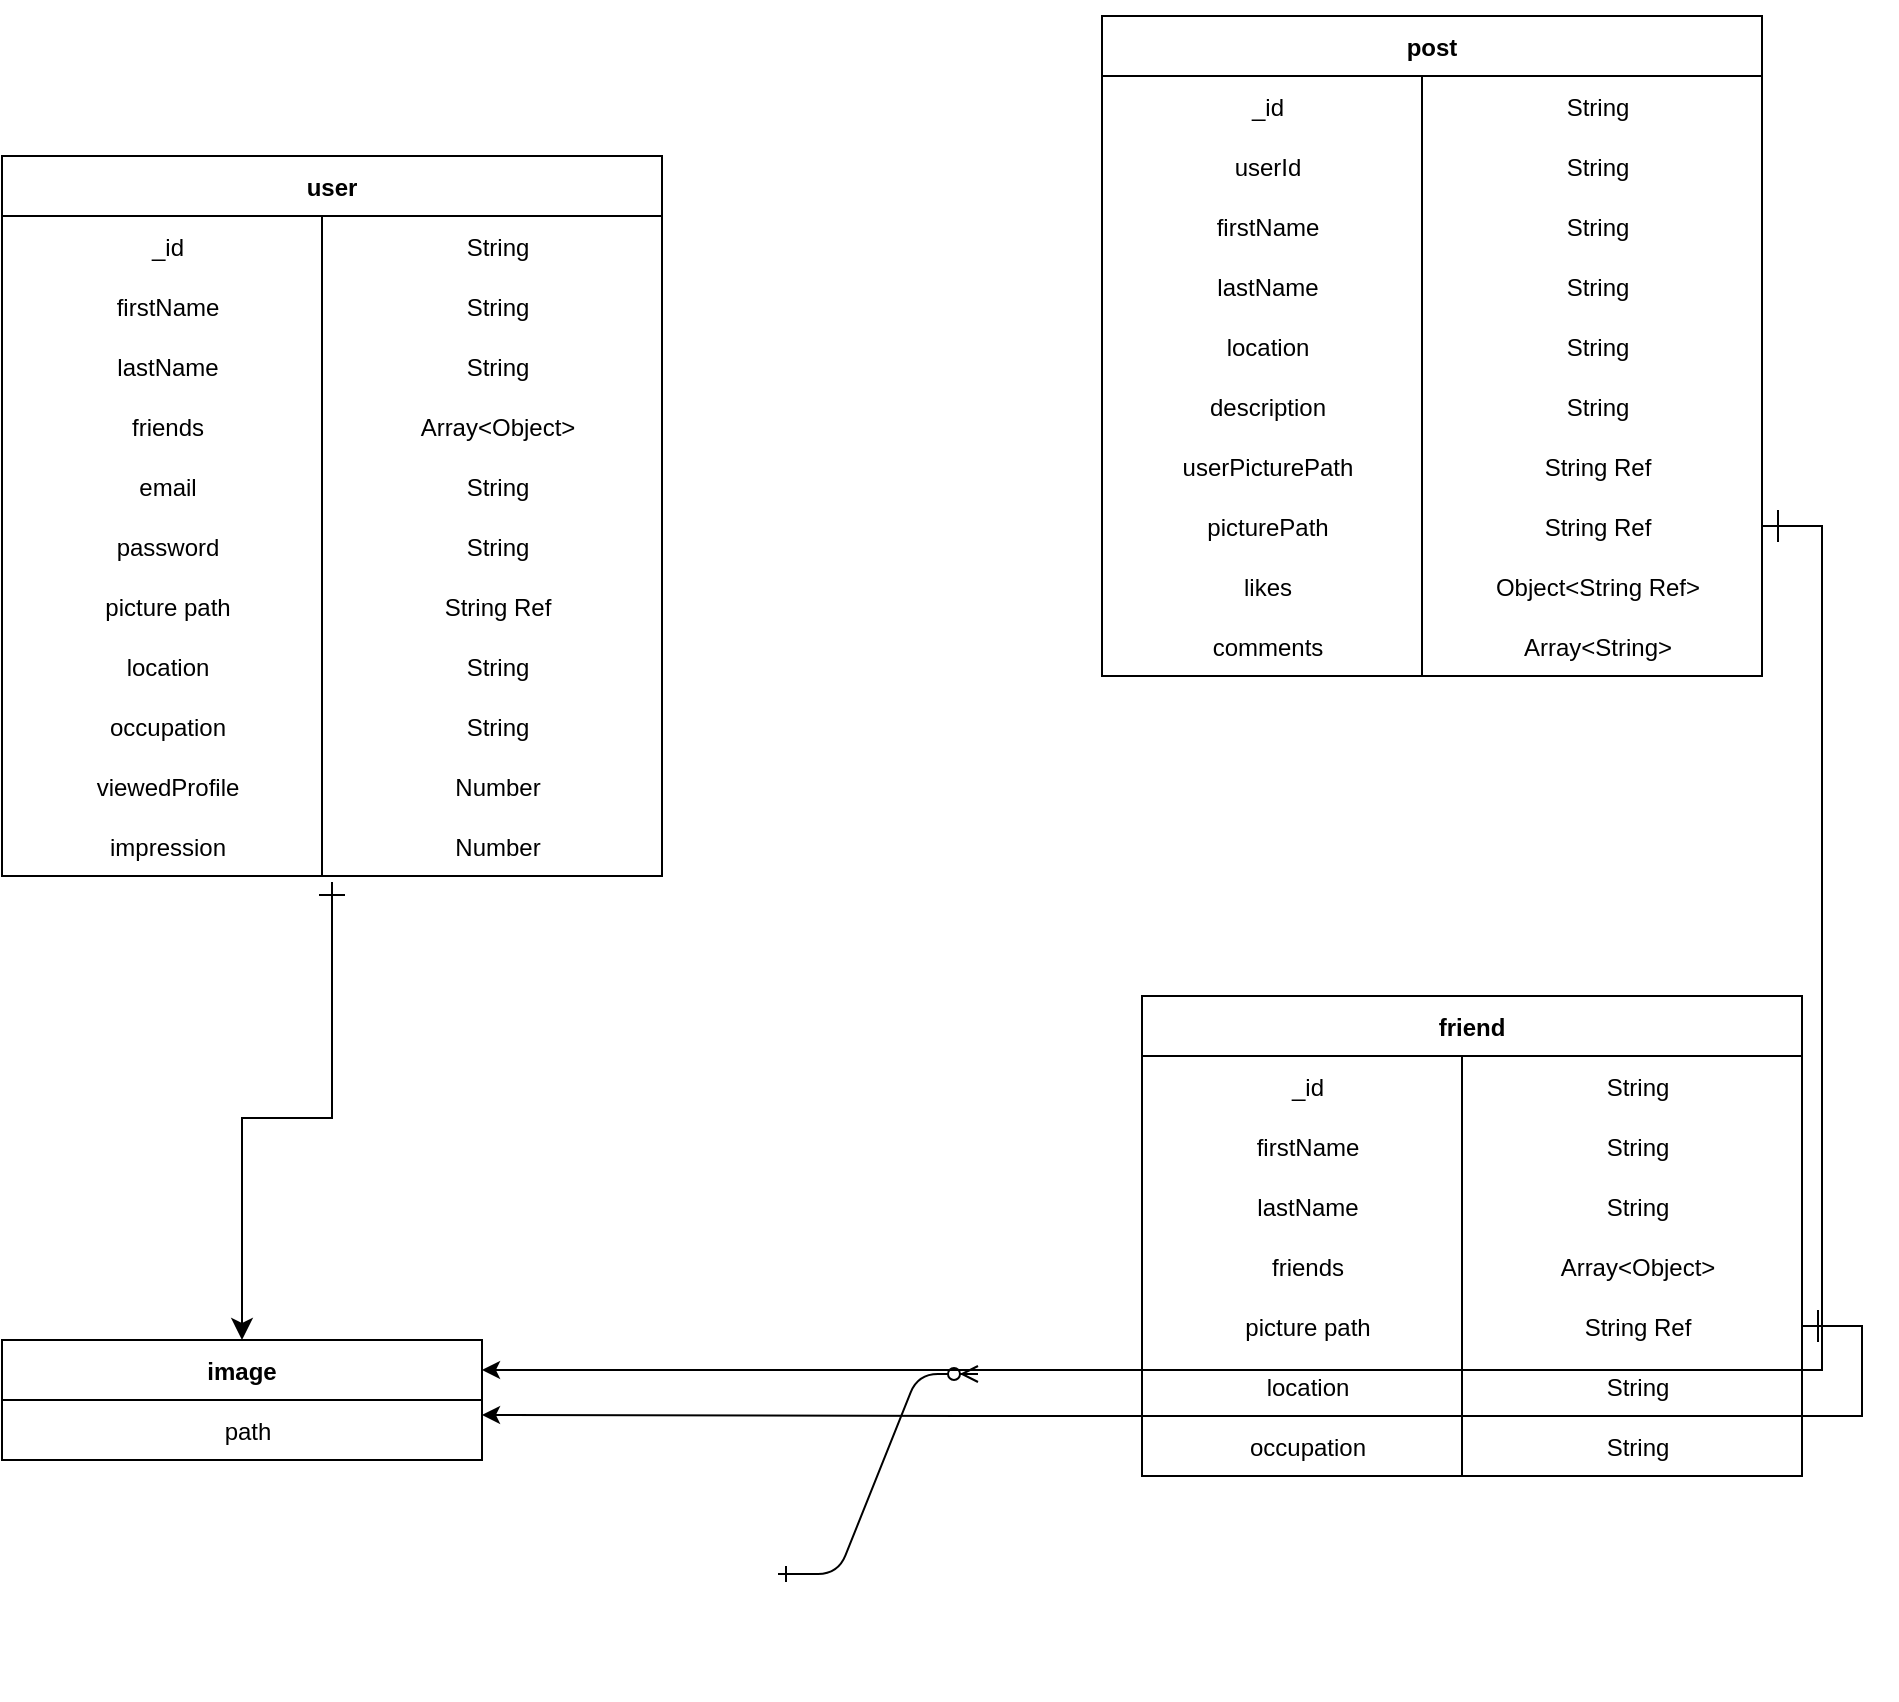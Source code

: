 <mxfile version="21.5.0" type="device">
  <diagram id="R2lEEEUBdFMjLlhIrx00" name="Page-1">
    <mxGraphModel dx="1534" dy="1101" grid="1" gridSize="10" guides="1" tooltips="1" connect="1" arrows="1" fold="1" page="0" pageScale="1" pageWidth="850" pageHeight="1100" background="none" math="0" shadow="0" extFonts="Permanent Marker^https://fonts.googleapis.com/css?family=Permanent+Marker">
      <root>
        <mxCell id="0" />
        <mxCell id="1" parent="0" />
        <mxCell id="C-vyLk0tnHw3VtMMgP7b-1" value="" style="edgeStyle=entityRelationEdgeStyle;endArrow=ERzeroToMany;startArrow=ERone;endFill=1;startFill=0;" parent="1" source="C-vyLk0tnHw3VtMMgP7b-24" target="C-vyLk0tnHw3VtMMgP7b-6" edge="1">
          <mxGeometry width="100" height="100" relative="1" as="geometry">
            <mxPoint x="328" y="717" as="sourcePoint" />
            <mxPoint x="428" y="617" as="targetPoint" />
          </mxGeometry>
        </mxCell>
        <mxCell id="CpchMTWLAoyMW8xEYvu7-24" value="" style="group" vertex="1" connectable="0" parent="1">
          <mxGeometry x="-20" width="330" height="360" as="geometry" />
        </mxCell>
        <mxCell id="C-vyLk0tnHw3VtMMgP7b-23" value="user" style="shape=table;startSize=30;container=1;collapsible=1;childLayout=tableLayout;fixedRows=1;rowLines=0;fontStyle=1;align=center;resizeLast=1;movable=1;resizable=1;rotatable=1;deletable=1;editable=1;locked=0;connectable=1;" parent="CpchMTWLAoyMW8xEYvu7-24" vertex="1">
          <mxGeometry x="-40" y="8" width="330" height="360" as="geometry">
            <mxRectangle x="108" y="130" width="70" height="30" as="alternateBounds" />
          </mxGeometry>
        </mxCell>
        <mxCell id="CpchMTWLAoyMW8xEYvu7-28" style="shape=partialRectangle;collapsible=0;dropTarget=0;pointerEvents=0;fillColor=none;points=[[0,0.5],[1,0.5]];portConstraint=eastwest;top=0;left=0;right=0;bottom=0;movable=1;resizable=1;rotatable=1;deletable=1;editable=1;locked=0;connectable=1;" vertex="1" parent="C-vyLk0tnHw3VtMMgP7b-23">
          <mxGeometry y="30" width="330" height="30" as="geometry" />
        </mxCell>
        <mxCell id="CpchMTWLAoyMW8xEYvu7-30" value="_id" style="shape=partialRectangle;overflow=hidden;connectable=1;fillColor=none;top=0;left=0;bottom=0;right=0;align=center;spacingLeft=6;movable=1;resizable=1;rotatable=1;deletable=1;editable=1;locked=0;" vertex="1" parent="CpchMTWLAoyMW8xEYvu7-28">
          <mxGeometry width="160" height="30" as="geometry">
            <mxRectangle width="160" height="30" as="alternateBounds" />
          </mxGeometry>
        </mxCell>
        <mxCell id="CpchMTWLAoyMW8xEYvu7-41" value="String" style="shape=partialRectangle;overflow=hidden;connectable=1;fillColor=none;top=0;left=0;bottom=0;right=0;align=center;spacingLeft=6;movable=1;resizable=1;rotatable=1;deletable=1;editable=1;locked=0;" vertex="1" parent="CpchMTWLAoyMW8xEYvu7-28">
          <mxGeometry x="160" width="170" height="30" as="geometry">
            <mxRectangle width="170" height="30" as="alternateBounds" />
          </mxGeometry>
        </mxCell>
        <mxCell id="CpchMTWLAoyMW8xEYvu7-44" style="shape=partialRectangle;collapsible=0;dropTarget=0;pointerEvents=0;fillColor=none;points=[[0,0.5],[1,0.5]];portConstraint=eastwest;top=0;left=0;right=0;bottom=0;movable=1;resizable=1;rotatable=1;deletable=1;editable=1;locked=0;connectable=1;" vertex="1" parent="C-vyLk0tnHw3VtMMgP7b-23">
          <mxGeometry y="60" width="330" height="30" as="geometry" />
        </mxCell>
        <mxCell id="CpchMTWLAoyMW8xEYvu7-45" value="firstName" style="shape=partialRectangle;overflow=hidden;connectable=1;fillColor=none;top=0;left=0;bottom=0;right=0;align=center;spacingLeft=6;movable=1;resizable=1;rotatable=1;deletable=1;editable=1;locked=0;" vertex="1" parent="CpchMTWLAoyMW8xEYvu7-44">
          <mxGeometry width="160" height="30" as="geometry">
            <mxRectangle width="160" height="30" as="alternateBounds" />
          </mxGeometry>
        </mxCell>
        <mxCell id="CpchMTWLAoyMW8xEYvu7-46" value="String" style="shape=partialRectangle;overflow=hidden;connectable=1;fillColor=none;top=0;left=0;bottom=0;right=0;align=center;spacingLeft=6;movable=1;resizable=1;rotatable=1;deletable=1;editable=1;locked=0;" vertex="1" parent="CpchMTWLAoyMW8xEYvu7-44">
          <mxGeometry x="160" width="170" height="30" as="geometry">
            <mxRectangle width="170" height="30" as="alternateBounds" />
          </mxGeometry>
        </mxCell>
        <mxCell id="CpchMTWLAoyMW8xEYvu7-47" style="shape=partialRectangle;collapsible=0;dropTarget=0;pointerEvents=0;fillColor=none;points=[[0,0.5],[1,0.5]];portConstraint=eastwest;top=0;left=0;right=0;bottom=0;movable=1;resizable=1;rotatable=1;deletable=1;editable=1;locked=0;connectable=1;" vertex="1" parent="C-vyLk0tnHw3VtMMgP7b-23">
          <mxGeometry y="90" width="330" height="30" as="geometry" />
        </mxCell>
        <mxCell id="CpchMTWLAoyMW8xEYvu7-48" value="lastName" style="shape=partialRectangle;overflow=hidden;connectable=1;fillColor=none;top=0;left=0;bottom=0;right=0;align=center;spacingLeft=6;movable=1;resizable=1;rotatable=1;deletable=1;editable=1;locked=0;" vertex="1" parent="CpchMTWLAoyMW8xEYvu7-47">
          <mxGeometry width="160" height="30" as="geometry">
            <mxRectangle width="160" height="30" as="alternateBounds" />
          </mxGeometry>
        </mxCell>
        <mxCell id="CpchMTWLAoyMW8xEYvu7-49" value="String" style="shape=partialRectangle;overflow=hidden;connectable=1;fillColor=none;top=0;left=0;bottom=0;right=0;align=center;spacingLeft=6;movable=1;resizable=1;rotatable=1;deletable=1;editable=1;locked=0;" vertex="1" parent="CpchMTWLAoyMW8xEYvu7-47">
          <mxGeometry x="160" width="170" height="30" as="geometry">
            <mxRectangle width="170" height="30" as="alternateBounds" />
          </mxGeometry>
        </mxCell>
        <mxCell id="CpchMTWLAoyMW8xEYvu7-50" style="shape=partialRectangle;collapsible=0;dropTarget=0;pointerEvents=0;fillColor=none;points=[[0,0.5],[1,0.5]];portConstraint=eastwest;top=0;left=0;right=0;bottom=0;movable=1;resizable=1;rotatable=1;deletable=1;editable=1;locked=0;connectable=1;" vertex="1" parent="C-vyLk0tnHw3VtMMgP7b-23">
          <mxGeometry y="120" width="330" height="30" as="geometry" />
        </mxCell>
        <mxCell id="CpchMTWLAoyMW8xEYvu7-51" value="friends" style="shape=partialRectangle;overflow=hidden;connectable=1;fillColor=none;top=0;left=0;bottom=0;right=0;align=center;spacingLeft=6;movable=1;resizable=1;rotatable=1;deletable=1;editable=1;locked=0;" vertex="1" parent="CpchMTWLAoyMW8xEYvu7-50">
          <mxGeometry width="160" height="30" as="geometry">
            <mxRectangle width="160" height="30" as="alternateBounds" />
          </mxGeometry>
        </mxCell>
        <mxCell id="CpchMTWLAoyMW8xEYvu7-52" value="Array&lt;Object&gt;" style="shape=partialRectangle;overflow=hidden;connectable=1;fillColor=none;top=0;left=0;bottom=0;right=0;align=center;spacingLeft=6;movable=1;resizable=1;rotatable=1;deletable=1;editable=1;locked=0;" vertex="1" parent="CpchMTWLAoyMW8xEYvu7-50">
          <mxGeometry x="160" width="170" height="30" as="geometry">
            <mxRectangle width="170" height="30" as="alternateBounds" />
          </mxGeometry>
        </mxCell>
        <mxCell id="CpchMTWLAoyMW8xEYvu7-58" style="shape=partialRectangle;collapsible=0;dropTarget=0;pointerEvents=0;fillColor=none;points=[[0,0.5],[1,0.5]];portConstraint=eastwest;top=0;left=0;right=0;bottom=0;movable=1;resizable=1;rotatable=1;deletable=1;editable=1;locked=0;connectable=1;" vertex="1" parent="C-vyLk0tnHw3VtMMgP7b-23">
          <mxGeometry y="150" width="330" height="30" as="geometry" />
        </mxCell>
        <mxCell id="CpchMTWLAoyMW8xEYvu7-59" value="email" style="shape=partialRectangle;overflow=hidden;connectable=1;fillColor=none;top=0;left=0;bottom=0;right=0;align=center;spacingLeft=6;movable=1;resizable=1;rotatable=1;deletable=1;editable=1;locked=0;" vertex="1" parent="CpchMTWLAoyMW8xEYvu7-58">
          <mxGeometry width="160" height="30" as="geometry">
            <mxRectangle width="160" height="30" as="alternateBounds" />
          </mxGeometry>
        </mxCell>
        <mxCell id="CpchMTWLAoyMW8xEYvu7-60" value="String" style="shape=partialRectangle;overflow=hidden;connectable=1;fillColor=none;top=0;left=0;bottom=0;right=0;align=center;spacingLeft=6;movable=1;resizable=1;rotatable=1;deletable=1;editable=1;locked=0;" vertex="1" parent="CpchMTWLAoyMW8xEYvu7-58">
          <mxGeometry x="160" width="170" height="30" as="geometry">
            <mxRectangle width="170" height="30" as="alternateBounds" />
          </mxGeometry>
        </mxCell>
        <mxCell id="CpchMTWLAoyMW8xEYvu7-61" style="shape=partialRectangle;collapsible=0;dropTarget=0;pointerEvents=0;fillColor=none;points=[[0,0.5],[1,0.5]];portConstraint=eastwest;top=0;left=0;right=0;bottom=0;movable=1;resizable=1;rotatable=1;deletable=1;editable=1;locked=0;connectable=1;" vertex="1" parent="C-vyLk0tnHw3VtMMgP7b-23">
          <mxGeometry y="180" width="330" height="30" as="geometry" />
        </mxCell>
        <mxCell id="CpchMTWLAoyMW8xEYvu7-62" value="password" style="shape=partialRectangle;overflow=hidden;connectable=1;fillColor=none;top=0;left=0;bottom=0;right=0;align=center;spacingLeft=6;movable=1;resizable=1;rotatable=1;deletable=1;editable=1;locked=0;" vertex="1" parent="CpchMTWLAoyMW8xEYvu7-61">
          <mxGeometry width="160" height="30" as="geometry">
            <mxRectangle width="160" height="30" as="alternateBounds" />
          </mxGeometry>
        </mxCell>
        <mxCell id="CpchMTWLAoyMW8xEYvu7-63" value="String" style="shape=partialRectangle;overflow=hidden;connectable=1;fillColor=none;top=0;left=0;bottom=0;right=0;align=center;spacingLeft=6;movable=1;resizable=1;rotatable=1;deletable=1;editable=1;locked=0;" vertex="1" parent="CpchMTWLAoyMW8xEYvu7-61">
          <mxGeometry x="160" width="170" height="30" as="geometry">
            <mxRectangle width="170" height="30" as="alternateBounds" />
          </mxGeometry>
        </mxCell>
        <mxCell id="CpchMTWLAoyMW8xEYvu7-64" style="shape=partialRectangle;collapsible=0;dropTarget=0;pointerEvents=0;fillColor=none;points=[[0,0.5],[1,0.5]];portConstraint=eastwest;top=0;left=0;right=0;bottom=0;movable=1;resizable=1;rotatable=1;deletable=1;editable=1;locked=0;connectable=1;" vertex="1" parent="C-vyLk0tnHw3VtMMgP7b-23">
          <mxGeometry y="210" width="330" height="30" as="geometry" />
        </mxCell>
        <mxCell id="CpchMTWLAoyMW8xEYvu7-65" value="picture path" style="shape=partialRectangle;overflow=hidden;connectable=1;fillColor=none;top=0;left=0;bottom=0;right=0;align=center;spacingLeft=6;movable=1;resizable=1;rotatable=1;deletable=1;editable=1;locked=0;" vertex="1" parent="CpchMTWLAoyMW8xEYvu7-64">
          <mxGeometry width="160" height="30" as="geometry">
            <mxRectangle width="160" height="30" as="alternateBounds" />
          </mxGeometry>
        </mxCell>
        <mxCell id="CpchMTWLAoyMW8xEYvu7-66" value="String Ref" style="shape=partialRectangle;overflow=hidden;connectable=1;fillColor=none;top=0;left=0;bottom=0;right=0;align=center;spacingLeft=6;movable=1;resizable=1;rotatable=1;deletable=1;editable=1;locked=0;" vertex="1" parent="CpchMTWLAoyMW8xEYvu7-64">
          <mxGeometry x="160" width="170" height="30" as="geometry">
            <mxRectangle width="170" height="30" as="alternateBounds" />
          </mxGeometry>
        </mxCell>
        <mxCell id="CpchMTWLAoyMW8xEYvu7-67" style="shape=partialRectangle;collapsible=0;dropTarget=0;pointerEvents=0;fillColor=none;points=[[0,0.5],[1,0.5]];portConstraint=eastwest;top=0;left=0;right=0;bottom=0;movable=1;resizable=1;rotatable=1;deletable=1;editable=1;locked=0;connectable=1;" vertex="1" parent="C-vyLk0tnHw3VtMMgP7b-23">
          <mxGeometry y="240" width="330" height="30" as="geometry" />
        </mxCell>
        <mxCell id="CpchMTWLAoyMW8xEYvu7-68" value="location" style="shape=partialRectangle;overflow=hidden;connectable=1;fillColor=none;top=0;left=0;bottom=0;right=0;align=center;spacingLeft=6;movable=1;resizable=1;rotatable=1;deletable=1;editable=1;locked=0;" vertex="1" parent="CpchMTWLAoyMW8xEYvu7-67">
          <mxGeometry width="160" height="30" as="geometry">
            <mxRectangle width="160" height="30" as="alternateBounds" />
          </mxGeometry>
        </mxCell>
        <mxCell id="CpchMTWLAoyMW8xEYvu7-69" value="String" style="shape=partialRectangle;overflow=hidden;connectable=1;fillColor=none;top=0;left=0;bottom=0;right=0;align=center;spacingLeft=6;movable=1;resizable=1;rotatable=1;deletable=1;editable=1;locked=0;" vertex="1" parent="CpchMTWLAoyMW8xEYvu7-67">
          <mxGeometry x="160" width="170" height="30" as="geometry">
            <mxRectangle width="170" height="30" as="alternateBounds" />
          </mxGeometry>
        </mxCell>
        <mxCell id="CpchMTWLAoyMW8xEYvu7-70" style="shape=partialRectangle;collapsible=0;dropTarget=0;pointerEvents=0;fillColor=none;points=[[0,0.5],[1,0.5]];portConstraint=eastwest;top=0;left=0;right=0;bottom=0;movable=1;resizable=1;rotatable=1;deletable=1;editable=1;locked=0;connectable=1;" vertex="1" parent="C-vyLk0tnHw3VtMMgP7b-23">
          <mxGeometry y="270" width="330" height="30" as="geometry" />
        </mxCell>
        <mxCell id="CpchMTWLAoyMW8xEYvu7-71" value="occupation" style="shape=partialRectangle;overflow=hidden;connectable=1;fillColor=none;top=0;left=0;bottom=0;right=0;align=center;spacingLeft=6;movable=1;resizable=1;rotatable=1;deletable=1;editable=1;locked=0;" vertex="1" parent="CpchMTWLAoyMW8xEYvu7-70">
          <mxGeometry width="160" height="30" as="geometry">
            <mxRectangle width="160" height="30" as="alternateBounds" />
          </mxGeometry>
        </mxCell>
        <mxCell id="CpchMTWLAoyMW8xEYvu7-72" value="String" style="shape=partialRectangle;overflow=hidden;connectable=1;fillColor=none;top=0;left=0;bottom=0;right=0;align=center;spacingLeft=6;movable=1;resizable=1;rotatable=1;deletable=1;editable=1;locked=0;" vertex="1" parent="CpchMTWLAoyMW8xEYvu7-70">
          <mxGeometry x="160" width="170" height="30" as="geometry">
            <mxRectangle width="170" height="30" as="alternateBounds" />
          </mxGeometry>
        </mxCell>
        <mxCell id="CpchMTWLAoyMW8xEYvu7-73" style="shape=partialRectangle;collapsible=0;dropTarget=0;pointerEvents=0;fillColor=none;points=[[0,0.5],[1,0.5]];portConstraint=eastwest;top=0;left=0;right=0;bottom=0;movable=1;resizable=1;rotatable=1;deletable=1;editable=1;locked=0;connectable=1;" vertex="1" parent="C-vyLk0tnHw3VtMMgP7b-23">
          <mxGeometry y="300" width="330" height="30" as="geometry" />
        </mxCell>
        <mxCell id="CpchMTWLAoyMW8xEYvu7-74" value="viewedProfile" style="shape=partialRectangle;overflow=hidden;connectable=1;fillColor=none;top=0;left=0;bottom=0;right=0;align=center;spacingLeft=6;movable=1;resizable=1;rotatable=1;deletable=1;editable=1;locked=0;" vertex="1" parent="CpchMTWLAoyMW8xEYvu7-73">
          <mxGeometry width="160" height="30" as="geometry">
            <mxRectangle width="160" height="30" as="alternateBounds" />
          </mxGeometry>
        </mxCell>
        <mxCell id="CpchMTWLAoyMW8xEYvu7-75" value="Number" style="shape=partialRectangle;overflow=hidden;connectable=1;fillColor=none;top=0;left=0;bottom=0;right=0;align=center;spacingLeft=6;movable=1;resizable=1;rotatable=1;deletable=1;editable=1;locked=0;" vertex="1" parent="CpchMTWLAoyMW8xEYvu7-73">
          <mxGeometry x="160" width="170" height="30" as="geometry">
            <mxRectangle width="170" height="30" as="alternateBounds" />
          </mxGeometry>
        </mxCell>
        <mxCell id="CpchMTWLAoyMW8xEYvu7-76" style="shape=partialRectangle;collapsible=0;dropTarget=0;pointerEvents=0;fillColor=none;points=[[0,0.5],[1,0.5]];portConstraint=eastwest;top=0;left=0;right=0;bottom=0;movable=1;resizable=1;rotatable=1;deletable=1;editable=1;locked=0;connectable=1;" vertex="1" parent="C-vyLk0tnHw3VtMMgP7b-23">
          <mxGeometry y="330" width="330" height="30" as="geometry" />
        </mxCell>
        <mxCell id="CpchMTWLAoyMW8xEYvu7-77" value="impression" style="shape=partialRectangle;overflow=hidden;connectable=1;fillColor=none;top=0;left=0;bottom=0;right=0;align=center;spacingLeft=6;movable=1;resizable=1;rotatable=1;deletable=1;editable=1;locked=0;" vertex="1" parent="CpchMTWLAoyMW8xEYvu7-76">
          <mxGeometry width="160" height="30" as="geometry">
            <mxRectangle width="160" height="30" as="alternateBounds" />
          </mxGeometry>
        </mxCell>
        <mxCell id="CpchMTWLAoyMW8xEYvu7-78" value="Number" style="shape=partialRectangle;overflow=hidden;connectable=1;fillColor=none;top=0;left=0;bottom=0;right=0;align=center;spacingLeft=6;movable=1;resizable=1;rotatable=1;deletable=1;editable=1;locked=0;" vertex="1" parent="CpchMTWLAoyMW8xEYvu7-76">
          <mxGeometry x="160" width="170" height="30" as="geometry">
            <mxRectangle width="170" height="30" as="alternateBounds" />
          </mxGeometry>
        </mxCell>
        <mxCell id="CpchMTWLAoyMW8xEYvu7-37" value="image" style="shape=table;startSize=30;container=1;collapsible=1;childLayout=tableLayout;fixedRows=1;rowLines=0;fontStyle=1;align=center;resizeLast=1;movable=1;resizable=1;rotatable=1;deletable=1;editable=1;locked=0;connectable=1;" vertex="1" parent="1">
          <mxGeometry x="-60" y="600" width="240" height="60" as="geometry">
            <mxRectangle x="108" y="130" width="70" height="30" as="alternateBounds" />
          </mxGeometry>
        </mxCell>
        <mxCell id="CpchMTWLAoyMW8xEYvu7-38" style="shape=partialRectangle;collapsible=0;dropTarget=0;pointerEvents=0;fillColor=none;points=[[0,0.5],[1,0.5]];portConstraint=eastwest;top=0;left=0;right=0;bottom=0;movable=1;resizable=1;rotatable=1;deletable=1;editable=1;locked=0;connectable=1;" vertex="1" parent="CpchMTWLAoyMW8xEYvu7-37">
          <mxGeometry y="30" width="240" height="30" as="geometry" />
        </mxCell>
        <mxCell id="CpchMTWLAoyMW8xEYvu7-39" value="path" style="shape=partialRectangle;overflow=hidden;connectable=1;fillColor=none;top=0;left=0;bottom=0;right=0;align=center;spacingLeft=6;movable=1;resizable=1;rotatable=1;deletable=1;editable=1;locked=0;" vertex="1" parent="CpchMTWLAoyMW8xEYvu7-38">
          <mxGeometry width="240" height="30" as="geometry">
            <mxRectangle width="240" height="30" as="alternateBounds" />
          </mxGeometry>
        </mxCell>
        <mxCell id="CpchMTWLAoyMW8xEYvu7-114" value="" style="group" vertex="1" connectable="0" parent="1">
          <mxGeometry x="530" y="-70" width="330" height="360" as="geometry" />
        </mxCell>
        <mxCell id="CpchMTWLAoyMW8xEYvu7-115" value="post" style="shape=table;startSize=30;container=1;collapsible=1;childLayout=tableLayout;fixedRows=1;rowLines=0;fontStyle=1;align=center;resizeLast=1;movable=1;resizable=1;rotatable=1;deletable=1;editable=1;locked=0;connectable=1;" vertex="1" parent="CpchMTWLAoyMW8xEYvu7-114">
          <mxGeometry x="-40" y="8" width="330" height="330" as="geometry">
            <mxRectangle x="108" y="130" width="70" height="30" as="alternateBounds" />
          </mxGeometry>
        </mxCell>
        <mxCell id="CpchMTWLAoyMW8xEYvu7-116" style="shape=partialRectangle;collapsible=0;dropTarget=0;pointerEvents=0;fillColor=none;points=[[0,0.5],[1,0.5]];portConstraint=eastwest;top=0;left=0;right=0;bottom=0;movable=1;resizable=1;rotatable=1;deletable=1;editable=1;locked=0;connectable=1;" vertex="1" parent="CpchMTWLAoyMW8xEYvu7-115">
          <mxGeometry y="30" width="330" height="30" as="geometry" />
        </mxCell>
        <mxCell id="CpchMTWLAoyMW8xEYvu7-117" value="_id" style="shape=partialRectangle;overflow=hidden;connectable=1;fillColor=none;top=0;left=0;bottom=0;right=0;align=center;spacingLeft=6;movable=1;resizable=1;rotatable=1;deletable=1;editable=1;locked=0;" vertex="1" parent="CpchMTWLAoyMW8xEYvu7-116">
          <mxGeometry width="160" height="30" as="geometry">
            <mxRectangle width="160" height="30" as="alternateBounds" />
          </mxGeometry>
        </mxCell>
        <mxCell id="CpchMTWLAoyMW8xEYvu7-118" value="String" style="shape=partialRectangle;overflow=hidden;connectable=1;fillColor=none;top=0;left=0;bottom=0;right=0;align=center;spacingLeft=6;movable=1;resizable=1;rotatable=1;deletable=1;editable=1;locked=0;" vertex="1" parent="CpchMTWLAoyMW8xEYvu7-116">
          <mxGeometry x="160" width="170" height="30" as="geometry">
            <mxRectangle width="170" height="30" as="alternateBounds" />
          </mxGeometry>
        </mxCell>
        <mxCell id="CpchMTWLAoyMW8xEYvu7-149" style="shape=partialRectangle;collapsible=0;dropTarget=0;pointerEvents=0;fillColor=none;points=[[0,0.5],[1,0.5]];portConstraint=eastwest;top=0;left=0;right=0;bottom=0;movable=1;resizable=1;rotatable=1;deletable=1;editable=1;locked=0;connectable=1;" vertex="1" parent="CpchMTWLAoyMW8xEYvu7-115">
          <mxGeometry y="60" width="330" height="30" as="geometry" />
        </mxCell>
        <mxCell id="CpchMTWLAoyMW8xEYvu7-150" value="userId" style="shape=partialRectangle;overflow=hidden;connectable=1;fillColor=none;top=0;left=0;bottom=0;right=0;align=center;spacingLeft=6;movable=1;resizable=1;rotatable=1;deletable=1;editable=1;locked=0;" vertex="1" parent="CpchMTWLAoyMW8xEYvu7-149">
          <mxGeometry width="160" height="30" as="geometry">
            <mxRectangle width="160" height="30" as="alternateBounds" />
          </mxGeometry>
        </mxCell>
        <mxCell id="CpchMTWLAoyMW8xEYvu7-151" value="String" style="shape=partialRectangle;overflow=hidden;connectable=1;fillColor=none;top=0;left=0;bottom=0;right=0;align=center;spacingLeft=6;movable=1;resizable=1;rotatable=1;deletable=1;editable=1;locked=0;" vertex="1" parent="CpchMTWLAoyMW8xEYvu7-149">
          <mxGeometry x="160" width="170" height="30" as="geometry">
            <mxRectangle width="170" height="30" as="alternateBounds" />
          </mxGeometry>
        </mxCell>
        <mxCell id="CpchMTWLAoyMW8xEYvu7-119" style="shape=partialRectangle;collapsible=0;dropTarget=0;pointerEvents=0;fillColor=none;points=[[0,0.5],[1,0.5]];portConstraint=eastwest;top=0;left=0;right=0;bottom=0;movable=1;resizable=1;rotatable=1;deletable=1;editable=1;locked=0;connectable=1;" vertex="1" parent="CpchMTWLAoyMW8xEYvu7-115">
          <mxGeometry y="90" width="330" height="30" as="geometry" />
        </mxCell>
        <mxCell id="CpchMTWLAoyMW8xEYvu7-120" value="firstName" style="shape=partialRectangle;overflow=hidden;connectable=1;fillColor=none;top=0;left=0;bottom=0;right=0;align=center;spacingLeft=6;movable=1;resizable=1;rotatable=1;deletable=1;editable=1;locked=0;" vertex="1" parent="CpchMTWLAoyMW8xEYvu7-119">
          <mxGeometry width="160" height="30" as="geometry">
            <mxRectangle width="160" height="30" as="alternateBounds" />
          </mxGeometry>
        </mxCell>
        <mxCell id="CpchMTWLAoyMW8xEYvu7-121" value="String" style="shape=partialRectangle;overflow=hidden;connectable=1;fillColor=none;top=0;left=0;bottom=0;right=0;align=center;spacingLeft=6;movable=1;resizable=1;rotatable=1;deletable=1;editable=1;locked=0;" vertex="1" parent="CpchMTWLAoyMW8xEYvu7-119">
          <mxGeometry x="160" width="170" height="30" as="geometry">
            <mxRectangle width="170" height="30" as="alternateBounds" />
          </mxGeometry>
        </mxCell>
        <mxCell id="CpchMTWLAoyMW8xEYvu7-122" style="shape=partialRectangle;collapsible=0;dropTarget=0;pointerEvents=0;fillColor=none;points=[[0,0.5],[1,0.5]];portConstraint=eastwest;top=0;left=0;right=0;bottom=0;movable=1;resizable=1;rotatable=1;deletable=1;editable=1;locked=0;connectable=1;" vertex="1" parent="CpchMTWLAoyMW8xEYvu7-115">
          <mxGeometry y="120" width="330" height="30" as="geometry" />
        </mxCell>
        <mxCell id="CpchMTWLAoyMW8xEYvu7-123" value="lastName" style="shape=partialRectangle;overflow=hidden;connectable=1;fillColor=none;top=0;left=0;bottom=0;right=0;align=center;spacingLeft=6;movable=1;resizable=1;rotatable=1;deletable=1;editable=1;locked=0;" vertex="1" parent="CpchMTWLAoyMW8xEYvu7-122">
          <mxGeometry width="160" height="30" as="geometry">
            <mxRectangle width="160" height="30" as="alternateBounds" />
          </mxGeometry>
        </mxCell>
        <mxCell id="CpchMTWLAoyMW8xEYvu7-124" value="String" style="shape=partialRectangle;overflow=hidden;connectable=1;fillColor=none;top=0;left=0;bottom=0;right=0;align=center;spacingLeft=6;movable=1;resizable=1;rotatable=1;deletable=1;editable=1;locked=0;" vertex="1" parent="CpchMTWLAoyMW8xEYvu7-122">
          <mxGeometry x="160" width="170" height="30" as="geometry">
            <mxRectangle width="170" height="30" as="alternateBounds" />
          </mxGeometry>
        </mxCell>
        <mxCell id="CpchMTWLAoyMW8xEYvu7-137" style="shape=partialRectangle;collapsible=0;dropTarget=0;pointerEvents=0;fillColor=none;points=[[0,0.5],[1,0.5]];portConstraint=eastwest;top=0;left=0;right=0;bottom=0;movable=1;resizable=1;rotatable=1;deletable=1;editable=1;locked=0;connectable=1;" vertex="1" parent="CpchMTWLAoyMW8xEYvu7-115">
          <mxGeometry y="150" width="330" height="30" as="geometry" />
        </mxCell>
        <mxCell id="CpchMTWLAoyMW8xEYvu7-138" value="location" style="shape=partialRectangle;overflow=hidden;connectable=1;fillColor=none;top=0;left=0;bottom=0;right=0;align=center;spacingLeft=6;movable=1;resizable=1;rotatable=1;deletable=1;editable=1;locked=0;" vertex="1" parent="CpchMTWLAoyMW8xEYvu7-137">
          <mxGeometry width="160" height="30" as="geometry">
            <mxRectangle width="160" height="30" as="alternateBounds" />
          </mxGeometry>
        </mxCell>
        <mxCell id="CpchMTWLAoyMW8xEYvu7-139" value="String" style="shape=partialRectangle;overflow=hidden;connectable=1;fillColor=none;top=0;left=0;bottom=0;right=0;align=center;spacingLeft=6;movable=1;resizable=1;rotatable=1;deletable=1;editable=1;locked=0;" vertex="1" parent="CpchMTWLAoyMW8xEYvu7-137">
          <mxGeometry x="160" width="170" height="30" as="geometry">
            <mxRectangle width="170" height="30" as="alternateBounds" />
          </mxGeometry>
        </mxCell>
        <mxCell id="CpchMTWLAoyMW8xEYvu7-140" style="shape=partialRectangle;collapsible=0;dropTarget=0;pointerEvents=0;fillColor=none;points=[[0,0.5],[1,0.5]];portConstraint=eastwest;top=0;left=0;right=0;bottom=0;movable=1;resizable=1;rotatable=1;deletable=1;editable=1;locked=0;connectable=1;" vertex="1" parent="CpchMTWLAoyMW8xEYvu7-115">
          <mxGeometry y="180" width="330" height="30" as="geometry" />
        </mxCell>
        <mxCell id="CpchMTWLAoyMW8xEYvu7-141" value="description" style="shape=partialRectangle;overflow=hidden;connectable=1;fillColor=none;top=0;left=0;bottom=0;right=0;align=center;spacingLeft=6;movable=1;resizable=1;rotatable=1;deletable=1;editable=1;locked=0;" vertex="1" parent="CpchMTWLAoyMW8xEYvu7-140">
          <mxGeometry width="160" height="30" as="geometry">
            <mxRectangle width="160" height="30" as="alternateBounds" />
          </mxGeometry>
        </mxCell>
        <mxCell id="CpchMTWLAoyMW8xEYvu7-142" value="String" style="shape=partialRectangle;overflow=hidden;connectable=1;fillColor=none;top=0;left=0;bottom=0;right=0;align=center;spacingLeft=6;movable=1;resizable=1;rotatable=1;deletable=1;editable=1;locked=0;" vertex="1" parent="CpchMTWLAoyMW8xEYvu7-140">
          <mxGeometry x="160" width="170" height="30" as="geometry">
            <mxRectangle width="170" height="30" as="alternateBounds" />
          </mxGeometry>
        </mxCell>
        <mxCell id="CpchMTWLAoyMW8xEYvu7-152" style="shape=partialRectangle;collapsible=0;dropTarget=0;pointerEvents=0;fillColor=none;points=[[0,0.5],[1,0.5]];portConstraint=eastwest;top=0;left=0;right=0;bottom=0;movable=1;resizable=1;rotatable=1;deletable=1;editable=1;locked=0;connectable=1;" vertex="1" parent="CpchMTWLAoyMW8xEYvu7-115">
          <mxGeometry y="210" width="330" height="30" as="geometry" />
        </mxCell>
        <mxCell id="CpchMTWLAoyMW8xEYvu7-153" value="userPicturePath" style="shape=partialRectangle;overflow=hidden;connectable=1;fillColor=none;top=0;left=0;bottom=0;right=0;align=center;spacingLeft=6;movable=1;resizable=1;rotatable=1;deletable=1;editable=1;locked=0;" vertex="1" parent="CpchMTWLAoyMW8xEYvu7-152">
          <mxGeometry width="160" height="30" as="geometry">
            <mxRectangle width="160" height="30" as="alternateBounds" />
          </mxGeometry>
        </mxCell>
        <mxCell id="CpchMTWLAoyMW8xEYvu7-154" value="String Ref" style="shape=partialRectangle;overflow=hidden;connectable=1;fillColor=none;top=0;left=0;bottom=0;right=0;align=center;spacingLeft=6;movable=1;resizable=1;rotatable=1;deletable=1;editable=1;locked=0;" vertex="1" parent="CpchMTWLAoyMW8xEYvu7-152">
          <mxGeometry x="160" width="170" height="30" as="geometry">
            <mxRectangle width="170" height="30" as="alternateBounds" />
          </mxGeometry>
        </mxCell>
        <mxCell id="CpchMTWLAoyMW8xEYvu7-155" style="shape=partialRectangle;collapsible=0;dropTarget=0;pointerEvents=0;fillColor=none;points=[[0,0.5],[1,0.5]];portConstraint=eastwest;top=0;left=0;right=0;bottom=0;movable=1;resizable=1;rotatable=1;deletable=1;editable=1;locked=0;connectable=1;" vertex="1" parent="CpchMTWLAoyMW8xEYvu7-115">
          <mxGeometry y="240" width="330" height="30" as="geometry" />
        </mxCell>
        <mxCell id="CpchMTWLAoyMW8xEYvu7-156" value="picturePath" style="shape=partialRectangle;overflow=hidden;connectable=1;fillColor=none;top=0;left=0;bottom=0;right=0;align=center;spacingLeft=6;movable=1;resizable=1;rotatable=1;deletable=1;editable=1;locked=0;" vertex="1" parent="CpchMTWLAoyMW8xEYvu7-155">
          <mxGeometry width="160" height="30" as="geometry">
            <mxRectangle width="160" height="30" as="alternateBounds" />
          </mxGeometry>
        </mxCell>
        <mxCell id="CpchMTWLAoyMW8xEYvu7-157" value="String Ref" style="shape=partialRectangle;overflow=hidden;connectable=1;fillColor=none;top=0;left=0;bottom=0;right=0;align=center;spacingLeft=6;movable=1;resizable=1;rotatable=1;deletable=1;editable=1;locked=0;" vertex="1" parent="CpchMTWLAoyMW8xEYvu7-155">
          <mxGeometry x="160" width="170" height="30" as="geometry">
            <mxRectangle width="170" height="30" as="alternateBounds" />
          </mxGeometry>
        </mxCell>
        <mxCell id="CpchMTWLAoyMW8xEYvu7-158" style="shape=partialRectangle;collapsible=0;dropTarget=0;pointerEvents=0;fillColor=none;points=[[0,0.5],[1,0.5]];portConstraint=eastwest;top=0;left=0;right=0;bottom=0;movable=1;resizable=1;rotatable=1;deletable=1;editable=1;locked=0;connectable=1;" vertex="1" parent="CpchMTWLAoyMW8xEYvu7-115">
          <mxGeometry y="270" width="330" height="30" as="geometry" />
        </mxCell>
        <mxCell id="CpchMTWLAoyMW8xEYvu7-159" value="likes" style="shape=partialRectangle;overflow=hidden;connectable=1;fillColor=none;top=0;left=0;bottom=0;right=0;align=center;spacingLeft=6;movable=1;resizable=1;rotatable=1;deletable=1;editable=1;locked=0;" vertex="1" parent="CpchMTWLAoyMW8xEYvu7-158">
          <mxGeometry width="160" height="30" as="geometry">
            <mxRectangle width="160" height="30" as="alternateBounds" />
          </mxGeometry>
        </mxCell>
        <mxCell id="CpchMTWLAoyMW8xEYvu7-160" value="Object&lt;String Ref&gt;" style="shape=partialRectangle;overflow=hidden;connectable=1;fillColor=none;top=0;left=0;bottom=0;right=0;align=center;spacingLeft=6;movable=1;resizable=1;rotatable=1;deletable=1;editable=1;locked=0;" vertex="1" parent="CpchMTWLAoyMW8xEYvu7-158">
          <mxGeometry x="160" width="170" height="30" as="geometry">
            <mxRectangle width="170" height="30" as="alternateBounds" />
          </mxGeometry>
        </mxCell>
        <mxCell id="CpchMTWLAoyMW8xEYvu7-161" style="shape=partialRectangle;collapsible=0;dropTarget=0;pointerEvents=0;fillColor=none;points=[[0,0.5],[1,0.5]];portConstraint=eastwest;top=0;left=0;right=0;bottom=0;movable=1;resizable=1;rotatable=1;deletable=1;editable=1;locked=0;connectable=1;" vertex="1" parent="CpchMTWLAoyMW8xEYvu7-115">
          <mxGeometry y="300" width="330" height="30" as="geometry" />
        </mxCell>
        <mxCell id="CpchMTWLAoyMW8xEYvu7-162" value="comments" style="shape=partialRectangle;overflow=hidden;connectable=1;fillColor=none;top=0;left=0;bottom=0;right=0;align=center;spacingLeft=6;movable=1;resizable=1;rotatable=1;deletable=1;editable=1;locked=0;" vertex="1" parent="CpchMTWLAoyMW8xEYvu7-161">
          <mxGeometry width="160" height="30" as="geometry">
            <mxRectangle width="160" height="30" as="alternateBounds" />
          </mxGeometry>
        </mxCell>
        <mxCell id="CpchMTWLAoyMW8xEYvu7-163" value="Array&lt;String&gt;" style="shape=partialRectangle;overflow=hidden;connectable=1;fillColor=none;top=0;left=0;bottom=0;right=0;align=center;spacingLeft=6;movable=1;resizable=1;rotatable=1;deletable=1;editable=1;locked=0;" vertex="1" parent="CpchMTWLAoyMW8xEYvu7-161">
          <mxGeometry x="160" width="170" height="30" as="geometry">
            <mxRectangle width="170" height="30" as="alternateBounds" />
          </mxGeometry>
        </mxCell>
        <mxCell id="CpchMTWLAoyMW8xEYvu7-172" value="" style="group" vertex="1" connectable="0" parent="1">
          <mxGeometry x="550" y="420" width="330" height="360" as="geometry" />
        </mxCell>
        <mxCell id="CpchMTWLAoyMW8xEYvu7-173" value="friend" style="shape=table;startSize=30;container=1;collapsible=1;childLayout=tableLayout;fixedRows=1;rowLines=0;fontStyle=1;align=center;resizeLast=1;movable=1;resizable=1;rotatable=1;deletable=1;editable=1;locked=0;connectable=1;" vertex="1" parent="CpchMTWLAoyMW8xEYvu7-172">
          <mxGeometry x="-40" y="8" width="330" height="240" as="geometry">
            <mxRectangle x="108" y="130" width="70" height="30" as="alternateBounds" />
          </mxGeometry>
        </mxCell>
        <mxCell id="CpchMTWLAoyMW8xEYvu7-174" style="shape=partialRectangle;collapsible=0;dropTarget=0;pointerEvents=0;fillColor=none;points=[[0,0.5],[1,0.5]];portConstraint=eastwest;top=0;left=0;right=0;bottom=0;movable=1;resizable=1;rotatable=1;deletable=1;editable=1;locked=0;connectable=1;" vertex="1" parent="CpchMTWLAoyMW8xEYvu7-173">
          <mxGeometry y="30" width="330" height="30" as="geometry" />
        </mxCell>
        <mxCell id="CpchMTWLAoyMW8xEYvu7-175" value="_id" style="shape=partialRectangle;overflow=hidden;connectable=1;fillColor=none;top=0;left=0;bottom=0;right=0;align=center;spacingLeft=6;movable=1;resizable=1;rotatable=1;deletable=1;editable=1;locked=0;" vertex="1" parent="CpchMTWLAoyMW8xEYvu7-174">
          <mxGeometry width="160" height="30" as="geometry">
            <mxRectangle width="160" height="30" as="alternateBounds" />
          </mxGeometry>
        </mxCell>
        <mxCell id="CpchMTWLAoyMW8xEYvu7-176" value="String" style="shape=partialRectangle;overflow=hidden;connectable=1;fillColor=none;top=0;left=0;bottom=0;right=0;align=center;spacingLeft=6;movable=1;resizable=1;rotatable=1;deletable=1;editable=1;locked=0;" vertex="1" parent="CpchMTWLAoyMW8xEYvu7-174">
          <mxGeometry x="160" width="170" height="30" as="geometry">
            <mxRectangle width="170" height="30" as="alternateBounds" />
          </mxGeometry>
        </mxCell>
        <mxCell id="CpchMTWLAoyMW8xEYvu7-177" style="shape=partialRectangle;collapsible=0;dropTarget=0;pointerEvents=0;fillColor=none;points=[[0,0.5],[1,0.5]];portConstraint=eastwest;top=0;left=0;right=0;bottom=0;movable=1;resizable=1;rotatable=1;deletable=1;editable=1;locked=0;connectable=1;" vertex="1" parent="CpchMTWLAoyMW8xEYvu7-173">
          <mxGeometry y="60" width="330" height="30" as="geometry" />
        </mxCell>
        <mxCell id="CpchMTWLAoyMW8xEYvu7-178" value="firstName" style="shape=partialRectangle;overflow=hidden;connectable=1;fillColor=none;top=0;left=0;bottom=0;right=0;align=center;spacingLeft=6;movable=1;resizable=1;rotatable=1;deletable=1;editable=1;locked=0;" vertex="1" parent="CpchMTWLAoyMW8xEYvu7-177">
          <mxGeometry width="160" height="30" as="geometry">
            <mxRectangle width="160" height="30" as="alternateBounds" />
          </mxGeometry>
        </mxCell>
        <mxCell id="CpchMTWLAoyMW8xEYvu7-179" value="String" style="shape=partialRectangle;overflow=hidden;connectable=1;fillColor=none;top=0;left=0;bottom=0;right=0;align=center;spacingLeft=6;movable=1;resizable=1;rotatable=1;deletable=1;editable=1;locked=0;" vertex="1" parent="CpchMTWLAoyMW8xEYvu7-177">
          <mxGeometry x="160" width="170" height="30" as="geometry">
            <mxRectangle width="170" height="30" as="alternateBounds" />
          </mxGeometry>
        </mxCell>
        <mxCell id="CpchMTWLAoyMW8xEYvu7-180" style="shape=partialRectangle;collapsible=0;dropTarget=0;pointerEvents=0;fillColor=none;points=[[0,0.5],[1,0.5]];portConstraint=eastwest;top=0;left=0;right=0;bottom=0;movable=1;resizable=1;rotatable=1;deletable=1;editable=1;locked=0;connectable=1;" vertex="1" parent="CpchMTWLAoyMW8xEYvu7-173">
          <mxGeometry y="90" width="330" height="30" as="geometry" />
        </mxCell>
        <mxCell id="CpchMTWLAoyMW8xEYvu7-181" value="lastName" style="shape=partialRectangle;overflow=hidden;connectable=1;fillColor=none;top=0;left=0;bottom=0;right=0;align=center;spacingLeft=6;movable=1;resizable=1;rotatable=1;deletable=1;editable=1;locked=0;" vertex="1" parent="CpchMTWLAoyMW8xEYvu7-180">
          <mxGeometry width="160" height="30" as="geometry">
            <mxRectangle width="160" height="30" as="alternateBounds" />
          </mxGeometry>
        </mxCell>
        <mxCell id="CpchMTWLAoyMW8xEYvu7-182" value="String" style="shape=partialRectangle;overflow=hidden;connectable=1;fillColor=none;top=0;left=0;bottom=0;right=0;align=center;spacingLeft=6;movable=1;resizable=1;rotatable=1;deletable=1;editable=1;locked=0;" vertex="1" parent="CpchMTWLAoyMW8xEYvu7-180">
          <mxGeometry x="160" width="170" height="30" as="geometry">
            <mxRectangle width="170" height="30" as="alternateBounds" />
          </mxGeometry>
        </mxCell>
        <mxCell id="CpchMTWLAoyMW8xEYvu7-183" style="shape=partialRectangle;collapsible=0;dropTarget=0;pointerEvents=0;fillColor=none;points=[[0,0.5],[1,0.5]];portConstraint=eastwest;top=0;left=0;right=0;bottom=0;movable=1;resizable=1;rotatable=1;deletable=1;editable=1;locked=0;connectable=1;" vertex="1" parent="CpchMTWLAoyMW8xEYvu7-173">
          <mxGeometry y="120" width="330" height="30" as="geometry" />
        </mxCell>
        <mxCell id="CpchMTWLAoyMW8xEYvu7-184" value="friends" style="shape=partialRectangle;overflow=hidden;connectable=1;fillColor=none;top=0;left=0;bottom=0;right=0;align=center;spacingLeft=6;movable=1;resizable=1;rotatable=1;deletable=1;editable=1;locked=0;" vertex="1" parent="CpchMTWLAoyMW8xEYvu7-183">
          <mxGeometry width="160" height="30" as="geometry">
            <mxRectangle width="160" height="30" as="alternateBounds" />
          </mxGeometry>
        </mxCell>
        <mxCell id="CpchMTWLAoyMW8xEYvu7-185" value="Array&lt;Object&gt;" style="shape=partialRectangle;overflow=hidden;connectable=1;fillColor=none;top=0;left=0;bottom=0;right=0;align=center;spacingLeft=6;movable=1;resizable=1;rotatable=1;deletable=1;editable=1;locked=0;" vertex="1" parent="CpchMTWLAoyMW8xEYvu7-183">
          <mxGeometry x="160" width="170" height="30" as="geometry">
            <mxRectangle width="170" height="30" as="alternateBounds" />
          </mxGeometry>
        </mxCell>
        <mxCell id="CpchMTWLAoyMW8xEYvu7-192" style="shape=partialRectangle;collapsible=0;dropTarget=0;pointerEvents=0;fillColor=none;points=[[0,0.5],[1,0.5]];portConstraint=eastwest;top=0;left=0;right=0;bottom=0;movable=1;resizable=1;rotatable=1;deletable=1;editable=1;locked=0;connectable=1;" vertex="1" parent="CpchMTWLAoyMW8xEYvu7-173">
          <mxGeometry y="150" width="330" height="30" as="geometry" />
        </mxCell>
        <mxCell id="CpchMTWLAoyMW8xEYvu7-193" value="picture path" style="shape=partialRectangle;overflow=hidden;connectable=1;fillColor=none;top=0;left=0;bottom=0;right=0;align=center;spacingLeft=6;movable=1;resizable=1;rotatable=1;deletable=1;editable=1;locked=0;" vertex="1" parent="CpchMTWLAoyMW8xEYvu7-192">
          <mxGeometry width="160" height="30" as="geometry">
            <mxRectangle width="160" height="30" as="alternateBounds" />
          </mxGeometry>
        </mxCell>
        <mxCell id="CpchMTWLAoyMW8xEYvu7-194" value="String Ref" style="shape=partialRectangle;overflow=hidden;connectable=1;fillColor=none;top=0;left=0;bottom=0;right=0;align=center;spacingLeft=6;movable=1;resizable=1;rotatable=1;deletable=1;editable=1;locked=0;" vertex="1" parent="CpchMTWLAoyMW8xEYvu7-192">
          <mxGeometry x="160" width="170" height="30" as="geometry">
            <mxRectangle width="170" height="30" as="alternateBounds" />
          </mxGeometry>
        </mxCell>
        <mxCell id="CpchMTWLAoyMW8xEYvu7-195" style="shape=partialRectangle;collapsible=0;dropTarget=0;pointerEvents=0;fillColor=none;points=[[0,0.5],[1,0.5]];portConstraint=eastwest;top=0;left=0;right=0;bottom=0;movable=1;resizable=1;rotatable=1;deletable=1;editable=1;locked=0;connectable=1;" vertex="1" parent="CpchMTWLAoyMW8xEYvu7-173">
          <mxGeometry y="180" width="330" height="30" as="geometry" />
        </mxCell>
        <mxCell id="CpchMTWLAoyMW8xEYvu7-196" value="location" style="shape=partialRectangle;overflow=hidden;connectable=1;fillColor=none;top=0;left=0;bottom=0;right=0;align=center;spacingLeft=6;movable=1;resizable=1;rotatable=1;deletable=1;editable=1;locked=0;" vertex="1" parent="CpchMTWLAoyMW8xEYvu7-195">
          <mxGeometry width="160" height="30" as="geometry">
            <mxRectangle width="160" height="30" as="alternateBounds" />
          </mxGeometry>
        </mxCell>
        <mxCell id="CpchMTWLAoyMW8xEYvu7-197" value="String" style="shape=partialRectangle;overflow=hidden;connectable=1;fillColor=none;top=0;left=0;bottom=0;right=0;align=center;spacingLeft=6;movable=1;resizable=1;rotatable=1;deletable=1;editable=1;locked=0;" vertex="1" parent="CpchMTWLAoyMW8xEYvu7-195">
          <mxGeometry x="160" width="170" height="30" as="geometry">
            <mxRectangle width="170" height="30" as="alternateBounds" />
          </mxGeometry>
        </mxCell>
        <mxCell id="CpchMTWLAoyMW8xEYvu7-198" style="shape=partialRectangle;collapsible=0;dropTarget=0;pointerEvents=0;fillColor=none;points=[[0,0.5],[1,0.5]];portConstraint=eastwest;top=0;left=0;right=0;bottom=0;movable=1;resizable=1;rotatable=1;deletable=1;editable=1;locked=0;connectable=1;" vertex="1" parent="CpchMTWLAoyMW8xEYvu7-173">
          <mxGeometry y="210" width="330" height="30" as="geometry" />
        </mxCell>
        <mxCell id="CpchMTWLAoyMW8xEYvu7-199" value="occupation" style="shape=partialRectangle;overflow=hidden;connectable=1;fillColor=none;top=0;left=0;bottom=0;right=0;align=center;spacingLeft=6;movable=1;resizable=1;rotatable=1;deletable=1;editable=1;locked=0;" vertex="1" parent="CpchMTWLAoyMW8xEYvu7-198">
          <mxGeometry width="160" height="30" as="geometry">
            <mxRectangle width="160" height="30" as="alternateBounds" />
          </mxGeometry>
        </mxCell>
        <mxCell id="CpchMTWLAoyMW8xEYvu7-200" value="String" style="shape=partialRectangle;overflow=hidden;connectable=1;fillColor=none;top=0;left=0;bottom=0;right=0;align=center;spacingLeft=6;movable=1;resizable=1;rotatable=1;deletable=1;editable=1;locked=0;" vertex="1" parent="CpchMTWLAoyMW8xEYvu7-198">
          <mxGeometry x="160" width="170" height="30" as="geometry">
            <mxRectangle width="170" height="30" as="alternateBounds" />
          </mxGeometry>
        </mxCell>
        <mxCell id="CpchMTWLAoyMW8xEYvu7-209" style="edgeStyle=orthogonalEdgeStyle;rounded=0;orthogonalLoop=1;jettySize=auto;html=1;entryX=0.5;entryY=0;entryDx=0;entryDy=0;startArrow=ERone;startFill=0;strokeWidth=1;endSize=8;startSize=11;sourcePerimeterSpacing=3;" edge="1" parent="1" source="C-vyLk0tnHw3VtMMgP7b-23" target="CpchMTWLAoyMW8xEYvu7-37">
          <mxGeometry relative="1" as="geometry" />
        </mxCell>
        <mxCell id="CpchMTWLAoyMW8xEYvu7-212" style="edgeStyle=orthogonalEdgeStyle;rounded=0;orthogonalLoop=1;jettySize=auto;html=1;entryX=1;entryY=0.25;entryDx=0;entryDy=0;startArrow=ERone;startFill=0;startSize=14;sourcePerimeterSpacing=3;exitX=1;exitY=0.5;exitDx=0;exitDy=0;" edge="1" parent="1" source="CpchMTWLAoyMW8xEYvu7-194" target="CpchMTWLAoyMW8xEYvu7-39">
          <mxGeometry relative="1" as="geometry" />
        </mxCell>
        <mxCell id="CpchMTWLAoyMW8xEYvu7-213" style="edgeStyle=orthogonalEdgeStyle;rounded=0;orthogonalLoop=1;jettySize=auto;html=1;entryX=1;entryY=0.25;entryDx=0;entryDy=0;startArrow=ERone;startFill=0;targetPerimeterSpacing=4;sourcePerimeterSpacing=3;startSize=14;exitX=1;exitY=0.5;exitDx=0;exitDy=0;" edge="1" parent="1" source="CpchMTWLAoyMW8xEYvu7-157" target="CpchMTWLAoyMW8xEYvu7-37">
          <mxGeometry relative="1" as="geometry" />
        </mxCell>
      </root>
    </mxGraphModel>
  </diagram>
</mxfile>

